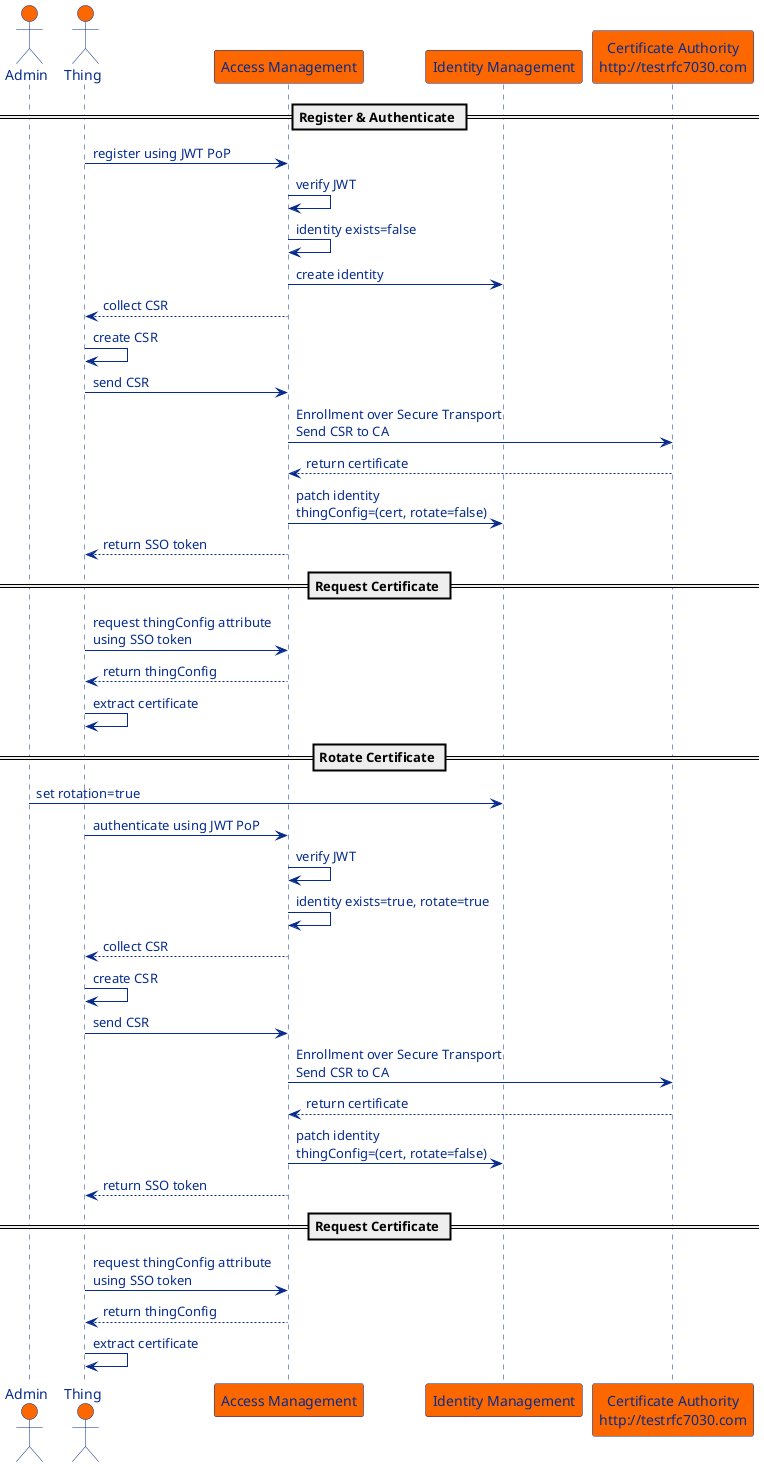 @startuml

skinparam sequence {
    ArrowFontColor #062b8c
    ArrowColor #062b8c
    LifeLineBorderColor #062b8c

    ParticipantBorderColor #062b8c
    ParticipantBackgroundColor #fc6700
    ParticipantFontColor #062b8c

    ActorBorderColor #062b8c
    ActorBackgroundColor #fc6700
    ActorFontColor #062b8c
}

actor "Admin" as ad
actor "Thing" as th
participant "Access Management" as am
participant "Identity Management" as idm
participant "Certificate Authority\nhttp://testrfc7030.com" as ca

== Register & Authenticate ==
th -> am : register using JWT PoP
am -> am : verify JWT
am -> am : identity exists=false
am -> idm : create identity
am --> th : collect CSR
th -> th : create CSR
th -> am : send CSR
am -> ca : Enrollment over Secure Transport\nSend CSR to CA
ca --> am : return certificate
am -> idm : patch identity\nthingConfig=(cert, rotate=false)
am --> th : return SSO token

== Request Certificate ==
th -> am : request thingConfig attribute\nusing SSO token
am --> th : return thingConfig
th -> th : extract certificate

== Rotate Certificate ==
ad -> idm : set rotation=true
th -> am : authenticate using JWT PoP
am -> am : verify JWT
am -> am : identity exists=true, rotate=true
am --> th : collect CSR
th -> th : create CSR
th -> am : send CSR
am -> ca : Enrollment over Secure Transport\nSend CSR to CA
ca --> am : return certificate
am -> idm : patch identity\nthingConfig=(cert, rotate=false)
am --> th : return SSO token

== Request Certificate ==
th -> am : request thingConfig attribute\nusing SSO token
am --> th : return thingConfig
th -> th : extract certificate

@enduml